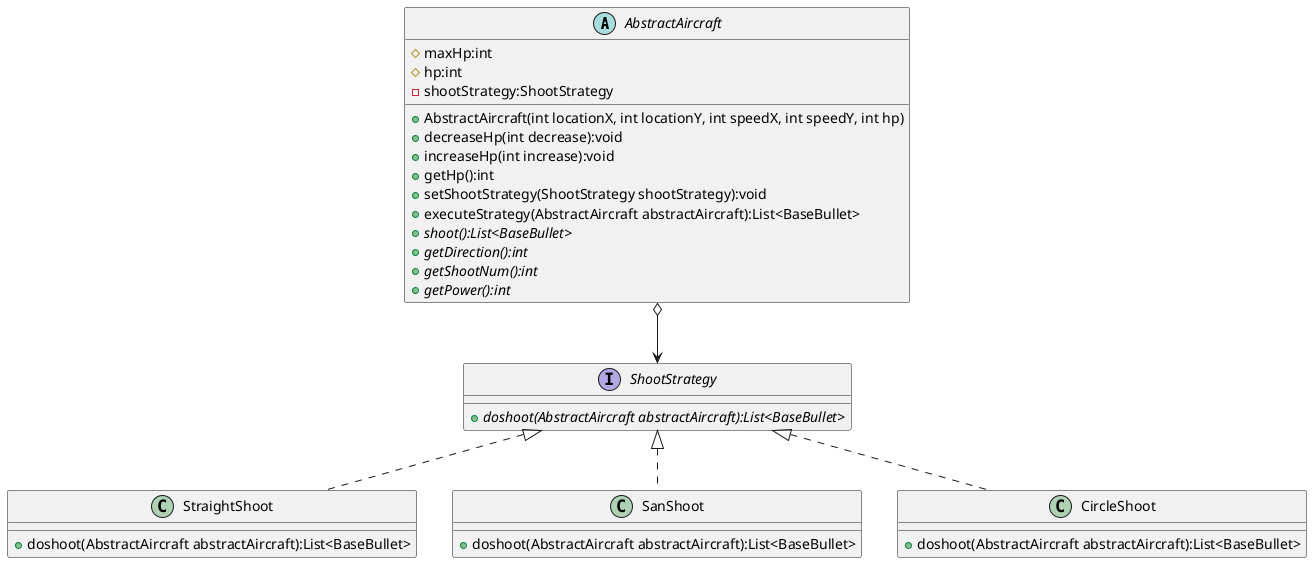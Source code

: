 @startuml
'https://plantuml.com/class-diagram

abstract class AbstractAircraft
{
	# maxHp:int
    # hp:int
    - shootStrategy:ShootStrategy
    + AbstractAircraft(int locationX, int locationY, int speedX, int speedY, int hp)
    + decreaseHp(int decrease):void
    + increaseHp(int increase):void
    + getHp():int
    + setShootStrategy(ShootStrategy shootStrategy):void
    + executeStrategy(AbstractAircraft abstractAircraft):List<BaseBullet>
    + {abstract} shoot():List<BaseBullet>
    + {abstract} getDirection():int
    + {abstract} getShootNum():int
    + {abstract} getPower():int
}

interface ShootStrategy
{
    + {abstract} doshoot(AbstractAircraft abstractAircraft):List<BaseBullet>
}

class StraightShoot
{
    + doshoot(AbstractAircraft abstractAircraft):List<BaseBullet>
}

class SanShoot
{
    + doshoot(AbstractAircraft abstractAircraft):List<BaseBullet>
}

class CircleShoot
{
    + doshoot(AbstractAircraft abstractAircraft):List<BaseBullet>
}

ShootStrategy<|..StraightShoot
ShootStrategy<|..SanShoot
ShootStrategy<|..CircleShoot
AbstractAircraft o--> ShootStrategy


@enduml